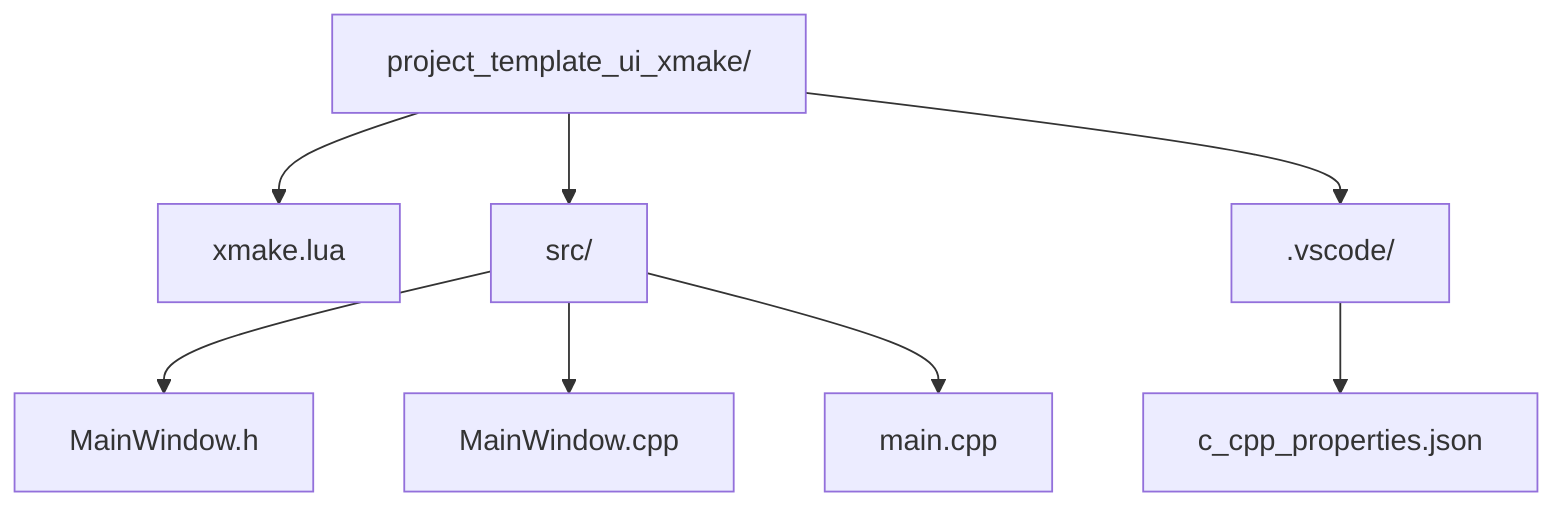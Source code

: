 graph TD
    A[project_template_ui_xmake/] --> B[xmake.lua]
    A --> C[src/]
    C --> D[MainWindow.h]
    C --> E[MainWindow.cpp]
    C --> F[main.cpp]
    A --> G[.vscode/]
    G --> H[c_cpp_properties.json]